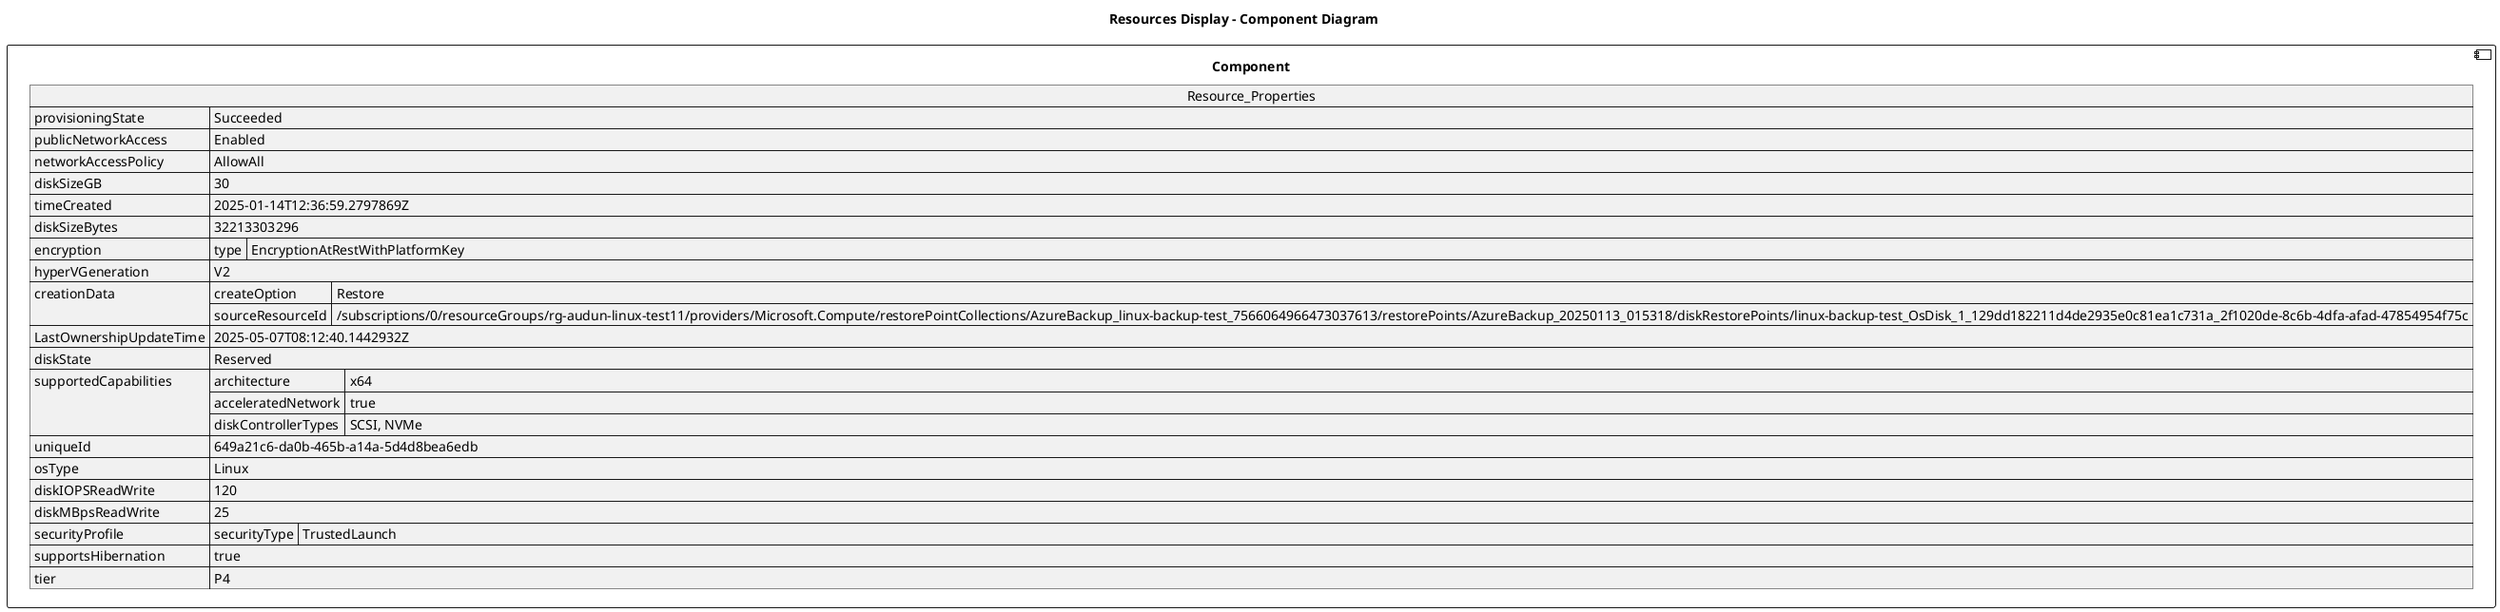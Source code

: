 @startuml

title Resources Display - Component Diagram

component Component {

json  Resource_Properties {
  "provisioningState": "Succeeded",
  "publicNetworkAccess": "Enabled",
  "networkAccessPolicy": "AllowAll",
  "diskSizeGB": 30,
  "timeCreated": "2025-01-14T12:36:59.2797869Z",
  "diskSizeBytes": 32213303296,
  "encryption": {
    "type": "EncryptionAtRestWithPlatformKey"
  },
  "hyperVGeneration": "V2",
  "creationData": {
    "createOption": "Restore",
    "sourceResourceId": "/subscriptions/0/resourceGroups/rg-audun-linux-test11/providers/Microsoft.Compute/restorePointCollections/AzureBackup_linux-backup-test_7566064966473037613/restorePoints/AzureBackup_20250113_015318/diskRestorePoints/linux-backup-test_OsDisk_1_129dd182211d4de2935e0c81ea1c731a_2f1020de-8c6b-4dfa-afad-47854954f75c"
  },
  "LastOwnershipUpdateTime": "2025-05-07T08:12:40.1442932Z",
  "diskState": "Reserved",
  "supportedCapabilities": {
    "architecture": "x64",
    "acceleratedNetwork": true,
    "diskControllerTypes": "SCSI, NVMe"
  },
  "uniqueId": "649a21c6-da0b-465b-a14a-5d4d8bea6edb",
  "osType": "Linux",
  "diskIOPSReadWrite": 120,
  "diskMBpsReadWrite": 25,
  "securityProfile": {
    "securityType": "TrustedLaunch"
  },
  "supportsHibernation": true,
  "tier": "P4"
}
}
@enduml

